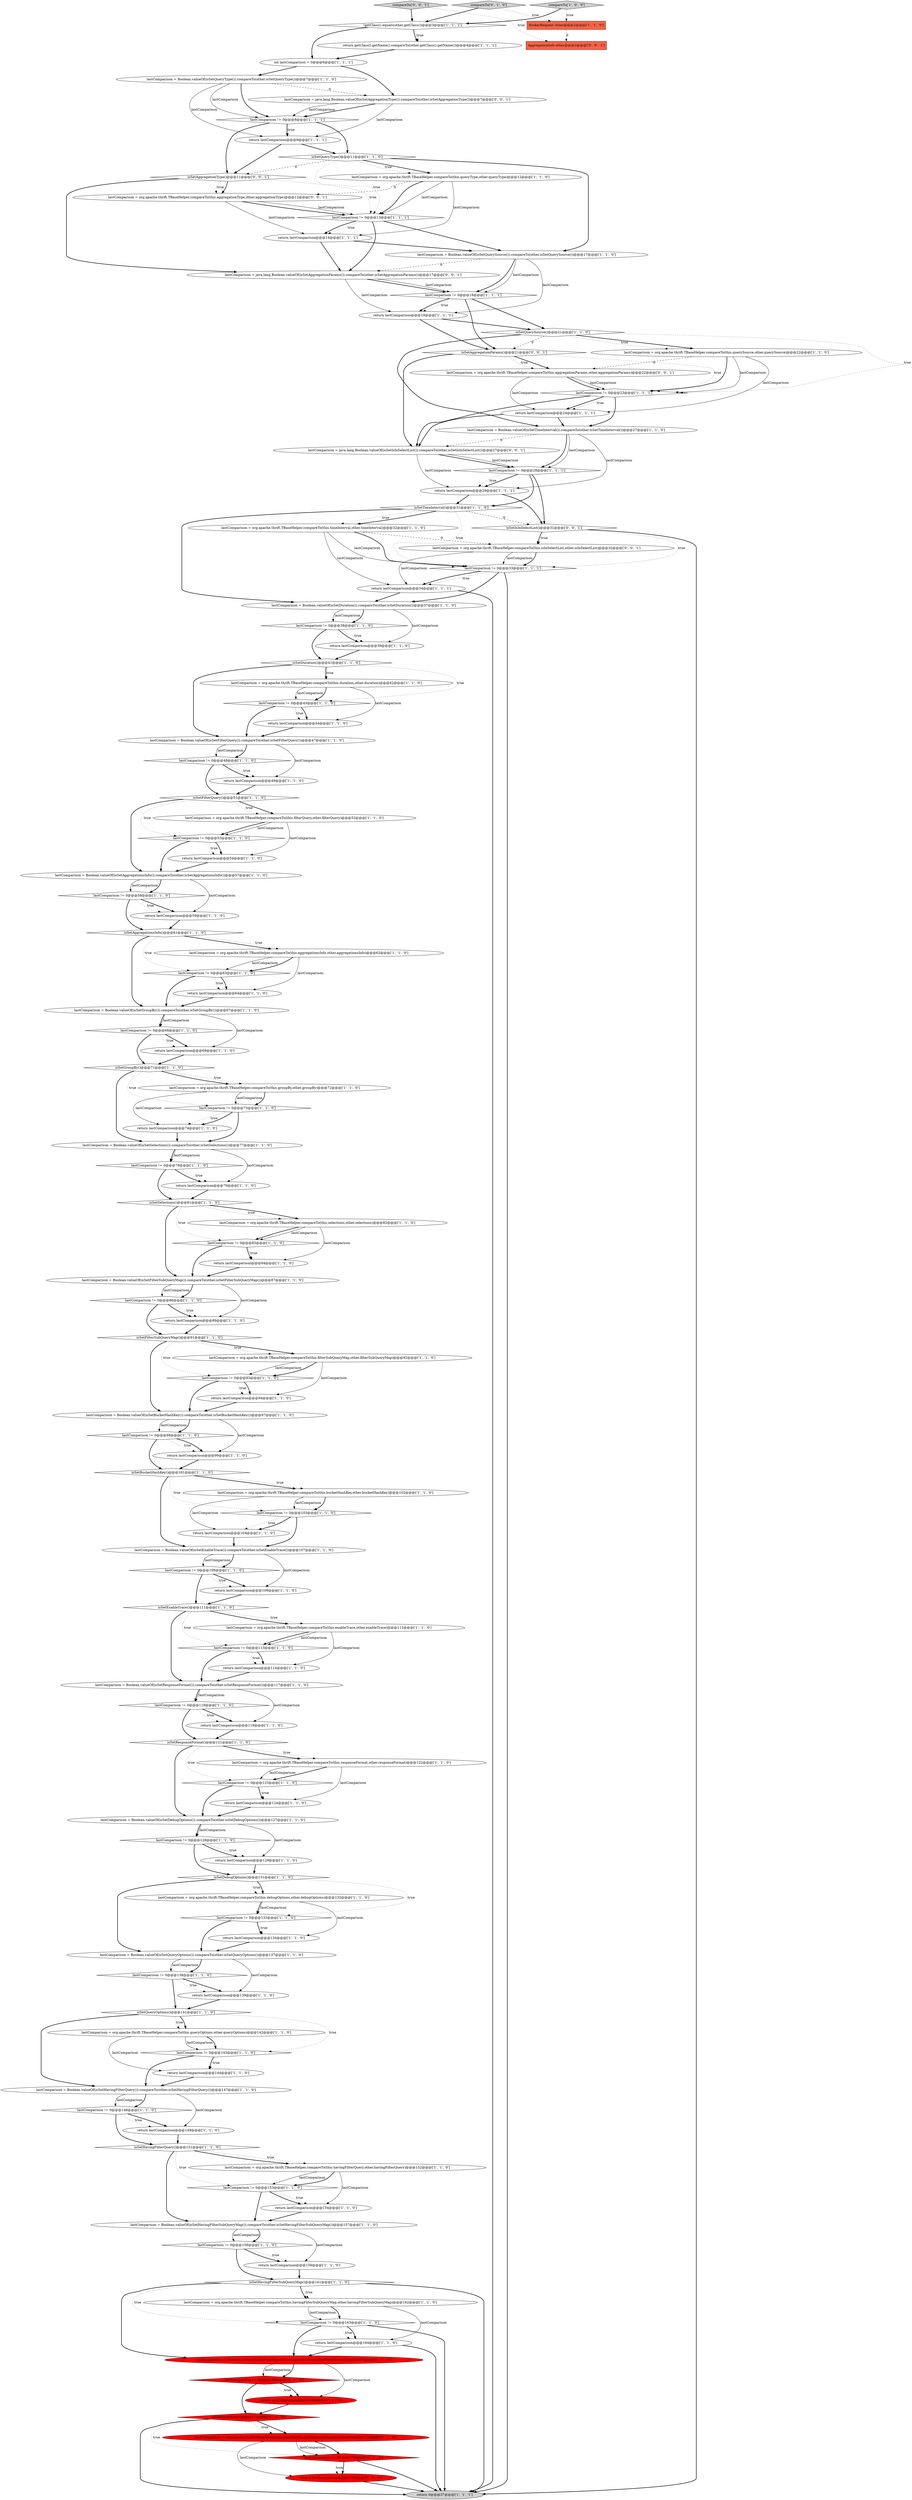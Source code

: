 digraph {
61 [style = filled, label = "!getClass().equals(other.getClass())@@@3@@@['1', '1', '1']", fillcolor = white, shape = diamond image = "AAA0AAABBB1BBB"];
73 [style = filled, label = "isSetAggregationsInfo()@@@61@@@['1', '1', '0']", fillcolor = white, shape = diamond image = "AAA0AAABBB1BBB"];
91 [style = filled, label = "lastComparison = Boolean.valueOf(isSetQueryType()).compareTo(other.isSetQueryType())@@@7@@@['1', '1', '0']", fillcolor = white, shape = ellipse image = "AAA0AAABBB1BBB"];
124 [style = filled, label = "lastComparison != 0@@@168@@@['0', '1', '0']", fillcolor = red, shape = diamond image = "AAA1AAABBB2BBB"];
27 [style = filled, label = "lastComparison = Boolean.valueOf(isSetDebugOptions()).compareTo(other.isSetDebugOptions())@@@127@@@['1', '1', '0']", fillcolor = white, shape = ellipse image = "AAA0AAABBB1BBB"];
1 [style = filled, label = "return lastComparison@@@99@@@['1', '1', '0']", fillcolor = white, shape = ellipse image = "AAA0AAABBB1BBB"];
129 [style = filled, label = "lastComparison = org.apache.thrift.TBaseHelper.compareTo(this.aggregationParams,other.aggregationParams)@@@22@@@['0', '0', '1']", fillcolor = white, shape = ellipse image = "AAA0AAABBB3BBB"];
0 [style = filled, label = "return lastComparison@@@44@@@['1', '1', '0']", fillcolor = white, shape = ellipse image = "AAA0AAABBB1BBB"];
105 [style = filled, label = "return lastComparison@@@124@@@['1', '1', '0']", fillcolor = white, shape = ellipse image = "AAA0AAABBB1BBB"];
29 [style = filled, label = "lastComparison = org.apache.thrift.TBaseHelper.compareTo(this.havingFilterQuery,other.havingFilterQuery)@@@152@@@['1', '1', '0']", fillcolor = white, shape = ellipse image = "AAA0AAABBB1BBB"];
6 [style = filled, label = "return lastComparison@@@64@@@['1', '1', '0']", fillcolor = white, shape = ellipse image = "AAA0AAABBB1BBB"];
55 [style = filled, label = "lastComparison = Boolean.valueOf(isSetHavingFilterQuery()).compareTo(other.isSetHavingFilterQuery())@@@147@@@['1', '1', '0']", fillcolor = white, shape = ellipse image = "AAA0AAABBB1BBB"];
111 [style = filled, label = "return lastComparison@@@114@@@['1', '1', '0']", fillcolor = white, shape = ellipse image = "AAA0AAABBB1BBB"];
79 [style = filled, label = "isSetEnableTrace()@@@111@@@['1', '1', '0']", fillcolor = white, shape = diamond image = "AAA0AAABBB1BBB"];
76 [style = filled, label = "lastComparison != 0@@@123@@@['1', '1', '0']", fillcolor = white, shape = diamond image = "AAA0AAABBB1BBB"];
78 [style = filled, label = "lastComparison = org.apache.thrift.TBaseHelper.compareTo(this.enableTrace,other.enableTrace)@@@112@@@['1', '1', '0']", fillcolor = white, shape = ellipse image = "AAA0AAABBB1BBB"];
32 [style = filled, label = "return lastComparison@@@29@@@['1', '1', '1']", fillcolor = white, shape = ellipse image = "AAA0AAABBB1BBB"];
39 [style = filled, label = "return lastComparison@@@14@@@['1', '1', '1']", fillcolor = white, shape = ellipse image = "AAA0AAABBB1BBB"];
72 [style = filled, label = "return lastComparison@@@134@@@['1', '1', '0']", fillcolor = white, shape = ellipse image = "AAA0AAABBB1BBB"];
57 [style = filled, label = "return lastComparison@@@54@@@['1', '1', '0']", fillcolor = white, shape = ellipse image = "AAA0AAABBB1BBB"];
58 [style = filled, label = "return lastComparison@@@154@@@['1', '1', '0']", fillcolor = white, shape = ellipse image = "AAA0AAABBB1BBB"];
90 [style = filled, label = "return 0@@@37@@@['1', '1', '1']", fillcolor = lightgray, shape = ellipse image = "AAA0AAABBB1BBB"];
66 [style = filled, label = "lastComparison = Boolean.valueOf(isSetHavingFilterSubQueryMap()).compareTo(other.isSetHavingFilterSubQueryMap())@@@157@@@['1', '1', '0']", fillcolor = white, shape = ellipse image = "AAA0AAABBB1BBB"];
100 [style = filled, label = "compareTo['1', '0', '0']", fillcolor = lightgray, shape = diamond image = "AAA0AAABBB1BBB"];
10 [style = filled, label = "lastComparison = org.apache.thrift.TBaseHelper.compareTo(this.filterQuery,other.filterQuery)@@@52@@@['1', '1', '0']", fillcolor = white, shape = ellipse image = "AAA0AAABBB1BBB"];
96 [style = filled, label = "isSetFilterQuery()@@@51@@@['1', '1', '0']", fillcolor = white, shape = diamond image = "AAA0AAABBB1BBB"];
86 [style = filled, label = "isSetDebugOptions()@@@131@@@['1', '1', '0']", fillcolor = white, shape = diamond image = "AAA0AAABBB1BBB"];
14 [style = filled, label = "isSetBucketHashKey()@@@101@@@['1', '1', '0']", fillcolor = white, shape = diamond image = "AAA0AAABBB1BBB"];
87 [style = filled, label = "lastComparison = org.apache.thrift.TBaseHelper.compareTo(this.queryOptions,other.queryOptions)@@@142@@@['1', '1', '0']", fillcolor = white, shape = ellipse image = "AAA0AAABBB1BBB"];
26 [style = filled, label = "isSetQueryOptions()@@@141@@@['1', '1', '0']", fillcolor = white, shape = diamond image = "AAA0AAABBB1BBB"];
7 [style = filled, label = "lastComparison = Boolean.valueOf(isSetGroupBy()).compareTo(other.isSetGroupBy())@@@67@@@['1', '1', '0']", fillcolor = white, shape = ellipse image = "AAA0AAABBB1BBB"];
36 [style = filled, label = "lastComparison != 0@@@118@@@['1', '1', '0']", fillcolor = white, shape = diamond image = "AAA0AAABBB1BBB"];
106 [style = filled, label = "lastComparison != 0@@@163@@@['1', '1', '0']", fillcolor = white, shape = diamond image = "AAA0AAABBB1BBB"];
117 [style = filled, label = "isSetQueryType()@@@11@@@['1', '1', '0']", fillcolor = white, shape = diamond image = "AAA0AAABBB1BBB"];
51 [style = filled, label = "lastComparison != 0@@@48@@@['1', '1', '0']", fillcolor = white, shape = diamond image = "AAA0AAABBB1BBB"];
23 [style = filled, label = "lastComparison = org.apache.thrift.TBaseHelper.compareTo(this.querySource,other.querySource)@@@22@@@['1', '1', '0']", fillcolor = white, shape = ellipse image = "AAA0AAABBB1BBB"];
53 [style = filled, label = "lastComparison != 0@@@148@@@['1', '1', '0']", fillcolor = white, shape = diamond image = "AAA0AAABBB1BBB"];
68 [style = filled, label = "lastComparison != 0@@@73@@@['1', '1', '0']", fillcolor = white, shape = diamond image = "AAA0AAABBB1BBB"];
99 [style = filled, label = "return lastComparison@@@129@@@['1', '1', '0']", fillcolor = white, shape = ellipse image = "AAA0AAABBB1BBB"];
128 [style = filled, label = "isSetIsInSelectList()@@@31@@@['0', '0', '1']", fillcolor = white, shape = diamond image = "AAA0AAABBB3BBB"];
134 [style = filled, label = "isSetAggregationType()@@@11@@@['0', '0', '1']", fillcolor = white, shape = diamond image = "AAA0AAABBB3BBB"];
126 [style = filled, label = "isSetAggregationParams()@@@21@@@['0', '0', '1']", fillcolor = white, shape = diamond image = "AAA0AAABBB3BBB"];
37 [style = filled, label = "lastComparison = org.apache.thrift.TBaseHelper.compareTo(this.havingFilterSubQueryMap,other.havingFilterSubQueryMap)@@@162@@@['1', '1', '0']", fillcolor = white, shape = ellipse image = "AAA0AAABBB1BBB"];
130 [style = filled, label = "lastComparison = org.apache.thrift.TBaseHelper.compareTo(this.isInSelectList,other.isInSelectList)@@@32@@@['0', '0', '1']", fillcolor = white, shape = ellipse image = "AAA0AAABBB3BBB"];
12 [style = filled, label = "lastComparison != 0@@@103@@@['1', '1', '0']", fillcolor = white, shape = diamond image = "AAA0AAABBB1BBB"];
28 [style = filled, label = "return lastComparison@@@144@@@['1', '1', '0']", fillcolor = white, shape = ellipse image = "AAA0AAABBB1BBB"];
33 [style = filled, label = "isSetSelections()@@@81@@@['1', '1', '0']", fillcolor = white, shape = diamond image = "AAA0AAABBB1BBB"];
125 [style = filled, label = "lastComparison != 0@@@173@@@['0', '1', '0']", fillcolor = red, shape = diamond image = "AAA1AAABBB2BBB"];
2 [style = filled, label = "lastComparison = Boolean.valueOf(isSetSelections()).compareTo(other.isSetSelections())@@@77@@@['1', '1', '0']", fillcolor = white, shape = ellipse image = "AAA0AAABBB1BBB"];
93 [style = filled, label = "return lastComparison@@@34@@@['1', '1', '1']", fillcolor = white, shape = ellipse image = "AAA0AAABBB1BBB"];
85 [style = filled, label = "return lastComparison@@@104@@@['1', '1', '0']", fillcolor = white, shape = ellipse image = "AAA0AAABBB1BBB"];
114 [style = filled, label = "lastComparison = org.apache.thrift.TBaseHelper.compareTo(this.bucketHashKey,other.bucketHashKey)@@@102@@@['1', '1', '0']", fillcolor = white, shape = ellipse image = "AAA0AAABBB1BBB"];
35 [style = filled, label = "lastComparison != 0@@@88@@@['1', '1', '0']", fillcolor = white, shape = diamond image = "AAA0AAABBB1BBB"];
131 [style = filled, label = "lastComparison = java.lang.Boolean.valueOf(isSetAggregationType()).compareTo(other.isSetAggregationType())@@@7@@@['0', '0', '1']", fillcolor = white, shape = ellipse image = "AAA0AAABBB3BBB"];
123 [style = filled, label = "return lastComparison@@@169@@@['0', '1', '0']", fillcolor = red, shape = ellipse image = "AAA1AAABBB2BBB"];
24 [style = filled, label = "lastComparison = Boolean.valueOf(isSetAggregationsInfo()).compareTo(other.isSetAggregationsInfo())@@@57@@@['1', '1', '0']", fillcolor = white, shape = ellipse image = "AAA0AAABBB1BBB"];
95 [style = filled, label = "lastComparison != 0@@@133@@@['1', '1', '0']", fillcolor = white, shape = diamond image = "AAA0AAABBB1BBB"];
98 [style = filled, label = "isSetTimeInterval()@@@31@@@['1', '1', '0']", fillcolor = white, shape = diamond image = "AAA0AAABBB1BBB"];
41 [style = filled, label = "return lastComparison@@@149@@@['1', '1', '0']", fillcolor = white, shape = ellipse image = "AAA0AAABBB1BBB"];
127 [style = filled, label = "lastComparison = java.lang.Boolean.valueOf(isSetIsInSelectList()).compareTo(other.isSetIsInSelectList())@@@27@@@['0', '0', '1']", fillcolor = white, shape = ellipse image = "AAA0AAABBB3BBB"];
77 [style = filled, label = "return lastComparison@@@69@@@['1', '1', '0']", fillcolor = white, shape = ellipse image = "AAA0AAABBB1BBB"];
16 [style = filled, label = "isSetHavingFilterSubQueryMap()@@@161@@@['1', '1', '0']", fillcolor = white, shape = diamond image = "AAA0AAABBB1BBB"];
46 [style = filled, label = "lastComparison = Boolean.valueOf(isSetResponseFormat()).compareTo(other.isSetResponseFormat())@@@117@@@['1', '1', '0']", fillcolor = white, shape = ellipse image = "AAA0AAABBB1BBB"];
43 [style = filled, label = "lastComparison != 0@@@43@@@['1', '1', '0']", fillcolor = white, shape = diamond image = "AAA0AAABBB1BBB"];
94 [style = filled, label = "lastComparison = Boolean.valueOf(isSetTimeInterval()).compareTo(other.isSetTimeInterval())@@@27@@@['1', '1', '0']", fillcolor = white, shape = ellipse image = "AAA0AAABBB1BBB"];
132 [style = filled, label = "lastComparison = java.lang.Boolean.valueOf(isSetAggregationParams()).compareTo(other.isSetAggregationParams())@@@17@@@['0', '0', '1']", fillcolor = white, shape = ellipse image = "AAA0AAABBB3BBB"];
30 [style = filled, label = "int lastComparison = 0@@@6@@@['1', '1', '1']", fillcolor = white, shape = ellipse image = "AAA0AAABBB1BBB"];
120 [style = filled, label = "lastComparison = org.apache.thrift.TBaseHelper.compareTo(this.pinotQuery,other.pinotQuery)@@@172@@@['0', '1', '0']", fillcolor = red, shape = ellipse image = "AAA1AAABBB2BBB"];
25 [style = filled, label = "isSetDuration()@@@41@@@['1', '1', '0']", fillcolor = white, shape = diamond image = "AAA0AAABBB1BBB"];
11 [style = filled, label = "lastComparison = org.apache.thrift.TBaseHelper.compareTo(this.timeInterval,other.timeInterval)@@@32@@@['1', '1', '0']", fillcolor = white, shape = ellipse image = "AAA0AAABBB1BBB"];
34 [style = filled, label = "lastComparison != 0@@@63@@@['1', '1', '0']", fillcolor = white, shape = diamond image = "AAA0AAABBB1BBB"];
49 [style = filled, label = "lastComparison != 0@@@158@@@['1', '1', '0']", fillcolor = white, shape = diamond image = "AAA0AAABBB1BBB"];
102 [style = filled, label = "lastComparison != 0@@@13@@@['1', '1', '1']", fillcolor = white, shape = diamond image = "AAA0AAABBB1BBB"];
15 [style = filled, label = "lastComparison != 0@@@58@@@['1', '1', '0']", fillcolor = white, shape = diamond image = "AAA0AAABBB1BBB"];
17 [style = filled, label = "lastComparison != 0@@@128@@@['1', '1', '0']", fillcolor = white, shape = diamond image = "AAA0AAABBB1BBB"];
63 [style = filled, label = "lastComparison != 0@@@138@@@['1', '1', '0']", fillcolor = white, shape = diamond image = "AAA0AAABBB1BBB"];
109 [style = filled, label = "lastComparison = org.apache.thrift.TBaseHelper.compareTo(this.filterSubQueryMap,other.filterSubQueryMap)@@@92@@@['1', '1', '0']", fillcolor = white, shape = ellipse image = "AAA0AAABBB1BBB"];
107 [style = filled, label = "return lastComparison@@@24@@@['1', '1', '1']", fillcolor = white, shape = ellipse image = "AAA0AAABBB1BBB"];
84 [style = filled, label = "return lastComparison@@@94@@@['1', '1', '0']", fillcolor = white, shape = ellipse image = "AAA0AAABBB1BBB"];
45 [style = filled, label = "return lastComparison@@@84@@@['1', '1', '0']", fillcolor = white, shape = ellipse image = "AAA0AAABBB1BBB"];
112 [style = filled, label = "lastComparison != 0@@@68@@@['1', '1', '0']", fillcolor = white, shape = diamond image = "AAA0AAABBB1BBB"];
69 [style = filled, label = "lastComparison != 0@@@18@@@['1', '1', '1']", fillcolor = white, shape = diamond image = "AAA0AAABBB1BBB"];
135 [style = filled, label = "lastComparison = org.apache.thrift.TBaseHelper.compareTo(this.aggregationType,other.aggregationType)@@@12@@@['0', '0', '1']", fillcolor = white, shape = ellipse image = "AAA0AAABBB3BBB"];
60 [style = filled, label = "lastComparison != 0@@@23@@@['1', '1', '1']", fillcolor = white, shape = diamond image = "AAA0AAABBB1BBB"];
133 [style = filled, label = "AggregationInfo other@@@2@@@['0', '0', '1']", fillcolor = tomato, shape = box image = "AAA0AAABBB3BBB"];
3 [style = filled, label = "lastComparison = org.apache.thrift.TBaseHelper.compareTo(this.queryType,other.queryType)@@@12@@@['1', '1', '0']", fillcolor = white, shape = ellipse image = "AAA0AAABBB1BBB"];
92 [style = filled, label = "lastComparison != 0@@@113@@@['1', '1', '0']", fillcolor = white, shape = diamond image = "AAA0AAABBB1BBB"];
9 [style = filled, label = "lastComparison != 0@@@83@@@['1', '1', '0']", fillcolor = white, shape = diamond image = "AAA0AAABBB1BBB"];
38 [style = filled, label = "lastComparison = Boolean.valueOf(isSetFilterSubQueryMap()).compareTo(other.isSetFilterSubQueryMap())@@@87@@@['1', '1', '0']", fillcolor = white, shape = ellipse image = "AAA0AAABBB1BBB"];
82 [style = filled, label = "return lastComparison@@@119@@@['1', '1', '0']", fillcolor = white, shape = ellipse image = "AAA0AAABBB1BBB"];
67 [style = filled, label = "return lastComparison@@@49@@@['1', '1', '0']", fillcolor = white, shape = ellipse image = "AAA0AAABBB1BBB"];
110 [style = filled, label = "lastComparison = org.apache.thrift.TBaseHelper.compareTo(this.debugOptions,other.debugOptions)@@@132@@@['1', '1', '0']", fillcolor = white, shape = ellipse image = "AAA0AAABBB1BBB"];
42 [style = filled, label = "return lastComparison@@@74@@@['1', '1', '0']", fillcolor = white, shape = ellipse image = "AAA0AAABBB1BBB"];
48 [style = filled, label = "lastComparison != 0@@@108@@@['1', '1', '0']", fillcolor = white, shape = diamond image = "AAA0AAABBB1BBB"];
65 [style = filled, label = "lastComparison = Boolean.valueOf(isSetQueryOptions()).compareTo(other.isSetQueryOptions())@@@137@@@['1', '1', '0']", fillcolor = white, shape = ellipse image = "AAA0AAABBB1BBB"];
97 [style = filled, label = "lastComparison != 0@@@98@@@['1', '1', '0']", fillcolor = white, shape = diamond image = "AAA0AAABBB1BBB"];
113 [style = filled, label = "lastComparison != 0@@@93@@@['1', '1', '0']", fillcolor = white, shape = diamond image = "AAA0AAABBB1BBB"];
22 [style = filled, label = "return lastComparison@@@89@@@['1', '1', '0']", fillcolor = white, shape = ellipse image = "AAA0AAABBB1BBB"];
118 [style = filled, label = "return lastComparison@@@174@@@['0', '1', '0']", fillcolor = red, shape = ellipse image = "AAA1AAABBB2BBB"];
74 [style = filled, label = "lastComparison = Boolean.valueOf(isSetBucketHashKey()).compareTo(other.isSetBucketHashKey())@@@97@@@['1', '1', '0']", fillcolor = white, shape = ellipse image = "AAA0AAABBB1BBB"];
81 [style = filled, label = "lastComparison != 0@@@78@@@['1', '1', '0']", fillcolor = white, shape = diamond image = "AAA0AAABBB1BBB"];
83 [style = filled, label = "return getClass().getName().compareTo(other.getClass().getName())@@@4@@@['1', '1', '1']", fillcolor = white, shape = ellipse image = "AAA0AAABBB1BBB"];
70 [style = filled, label = "lastComparison = Boolean.valueOf(isSetFilterQuery()).compareTo(other.isSetFilterQuery())@@@47@@@['1', '1', '0']", fillcolor = white, shape = ellipse image = "AAA0AAABBB1BBB"];
122 [style = filled, label = "lastComparison = Boolean.valueOf(isSetPinotQuery()).compareTo(other.isSetPinotQuery())@@@167@@@['0', '1', '0']", fillcolor = red, shape = ellipse image = "AAA1AAABBB2BBB"];
50 [style = filled, label = "return lastComparison@@@79@@@['1', '1', '0']", fillcolor = white, shape = ellipse image = "AAA0AAABBB1BBB"];
115 [style = filled, label = "return lastComparison@@@9@@@['1', '1', '1']", fillcolor = white, shape = ellipse image = "AAA0AAABBB1BBB"];
104 [style = filled, label = "lastComparison != 0@@@28@@@['1', '1', '1']", fillcolor = white, shape = diamond image = "AAA0AAABBB1BBB"];
88 [style = filled, label = "isSetQuerySource()@@@21@@@['1', '1', '0']", fillcolor = white, shape = diamond image = "AAA0AAABBB1BBB"];
13 [style = filled, label = "isSetFilterSubQueryMap()@@@91@@@['1', '1', '0']", fillcolor = white, shape = diamond image = "AAA0AAABBB1BBB"];
20 [style = filled, label = "return lastComparison@@@19@@@['1', '1', '1']", fillcolor = white, shape = ellipse image = "AAA0AAABBB1BBB"];
80 [style = filled, label = "lastComparison != 0@@@38@@@['1', '1', '0']", fillcolor = white, shape = diamond image = "AAA0AAABBB1BBB"];
108 [style = filled, label = "lastComparison = org.apache.thrift.TBaseHelper.compareTo(this.groupBy,other.groupBy)@@@72@@@['1', '1', '0']", fillcolor = white, shape = ellipse image = "AAA0AAABBB1BBB"];
103 [style = filled, label = "lastComparison != 0@@@153@@@['1', '1', '0']", fillcolor = white, shape = diamond image = "AAA0AAABBB1BBB"];
47 [style = filled, label = "return lastComparison@@@109@@@['1', '1', '0']", fillcolor = white, shape = ellipse image = "AAA0AAABBB1BBB"];
18 [style = filled, label = "isSetGroupBy()@@@71@@@['1', '1', '0']", fillcolor = white, shape = diamond image = "AAA0AAABBB1BBB"];
56 [style = filled, label = "isSetHavingFilterQuery()@@@151@@@['1', '1', '0']", fillcolor = white, shape = diamond image = "AAA0AAABBB1BBB"];
62 [style = filled, label = "lastComparison = org.apache.thrift.TBaseHelper.compareTo(this.selections,other.selections)@@@82@@@['1', '1', '0']", fillcolor = white, shape = ellipse image = "AAA0AAABBB1BBB"];
121 [style = filled, label = "isSetPinotQuery()@@@171@@@['0', '1', '0']", fillcolor = red, shape = diamond image = "AAA1AAABBB2BBB"];
101 [style = filled, label = "lastComparison = org.apache.thrift.TBaseHelper.compareTo(this.duration,other.duration)@@@42@@@['1', '1', '0']", fillcolor = white, shape = ellipse image = "AAA0AAABBB1BBB"];
4 [style = filled, label = "lastComparison = org.apache.thrift.TBaseHelper.compareTo(this.responseFormat,other.responseFormat)@@@122@@@['1', '1', '0']", fillcolor = white, shape = ellipse image = "AAA0AAABBB1BBB"];
8 [style = filled, label = "return lastComparison@@@39@@@['1', '1', '0']", fillcolor = white, shape = ellipse image = "AAA0AAABBB1BBB"];
40 [style = filled, label = "lastComparison = Boolean.valueOf(isSetEnableTrace()).compareTo(other.isSetEnableTrace())@@@107@@@['1', '1', '0']", fillcolor = white, shape = ellipse image = "AAA0AAABBB1BBB"];
21 [style = filled, label = "BrokerRequest other@@@2@@@['1', '1', '0']", fillcolor = tomato, shape = box image = "AAA0AAABBB1BBB"];
116 [style = filled, label = "lastComparison != 0@@@53@@@['1', '1', '0']", fillcolor = white, shape = diamond image = "AAA0AAABBB1BBB"];
59 [style = filled, label = "lastComparison = Boolean.valueOf(isSetDuration()).compareTo(other.isSetDuration())@@@37@@@['1', '1', '0']", fillcolor = white, shape = ellipse image = "AAA0AAABBB1BBB"];
44 [style = filled, label = "lastComparison = org.apache.thrift.TBaseHelper.compareTo(this.aggregationsInfo,other.aggregationsInfo)@@@62@@@['1', '1', '0']", fillcolor = white, shape = ellipse image = "AAA0AAABBB1BBB"];
52 [style = filled, label = "return lastComparison@@@159@@@['1', '1', '0']", fillcolor = white, shape = ellipse image = "AAA0AAABBB1BBB"];
75 [style = filled, label = "return lastComparison@@@139@@@['1', '1', '0']", fillcolor = white, shape = ellipse image = "AAA0AAABBB1BBB"];
71 [style = filled, label = "lastComparison != 0@@@33@@@['1', '1', '1']", fillcolor = white, shape = diamond image = "AAA0AAABBB1BBB"];
5 [style = filled, label = "lastComparison != 0@@@8@@@['1', '1', '1']", fillcolor = white, shape = diamond image = "AAA0AAABBB1BBB"];
119 [style = filled, label = "compareTo['0', '1', '0']", fillcolor = lightgray, shape = diamond image = "AAA0AAABBB2BBB"];
19 [style = filled, label = "lastComparison != 0@@@143@@@['1', '1', '0']", fillcolor = white, shape = diamond image = "AAA0AAABBB1BBB"];
89 [style = filled, label = "isSetResponseFormat()@@@121@@@['1', '1', '0']", fillcolor = white, shape = diamond image = "AAA0AAABBB1BBB"];
64 [style = filled, label = "lastComparison = Boolean.valueOf(isSetQuerySource()).compareTo(other.isSetQuerySource())@@@17@@@['1', '1', '0']", fillcolor = white, shape = ellipse image = "AAA0AAABBB1BBB"];
54 [style = filled, label = "return lastComparison@@@59@@@['1', '1', '0']", fillcolor = white, shape = ellipse image = "AAA0AAABBB1BBB"];
31 [style = filled, label = "return lastComparison@@@164@@@['1', '1', '0']", fillcolor = white, shape = ellipse image = "AAA0AAABBB1BBB"];
136 [style = filled, label = "compareTo['0', '0', '1']", fillcolor = lightgray, shape = diamond image = "AAA0AAABBB3BBB"];
65->63 [style = solid, label="lastComparison"];
80->25 [style = bold, label=""];
61->30 [style = bold, label=""];
38->22 [style = solid, label="lastComparison"];
129->107 [style = solid, label="lastComparison"];
15->54 [style = bold, label=""];
31->122 [style = bold, label=""];
91->115 [style = solid, label="lastComparison"];
69->20 [style = dotted, label="true"];
36->82 [style = bold, label=""];
104->98 [style = bold, label=""];
80->8 [style = dotted, label="true"];
45->38 [style = bold, label=""];
53->41 [style = bold, label=""];
96->10 [style = bold, label=""];
130->71 [style = solid, label="lastComparison"];
134->135 [style = bold, label=""];
106->122 [style = bold, label=""];
9->38 [style = bold, label=""];
25->101 [style = bold, label=""];
120->125 [style = bold, label=""];
43->70 [style = bold, label=""];
117->3 [style = bold, label=""];
101->43 [style = solid, label="lastComparison"];
46->36 [style = bold, label=""];
59->8 [style = solid, label="lastComparison"];
106->31 [style = dotted, label="true"];
62->45 [style = solid, label="lastComparison"];
100->61 [style = bold, label=""];
128->130 [style = bold, label=""];
94->32 [style = solid, label="lastComparison"];
114->12 [style = bold, label=""];
112->18 [style = bold, label=""];
108->68 [style = solid, label="lastComparison"];
55->53 [style = solid, label="lastComparison"];
12->85 [style = dotted, label="true"];
107->127 [style = bold, label=""];
64->20 [style = solid, label="lastComparison"];
71->90 [style = bold, label=""];
73->7 [style = bold, label=""];
74->97 [style = solid, label="lastComparison"];
56->29 [style = dotted, label="true"];
33->9 [style = dotted, label="true"];
37->106 [style = bold, label=""];
73->44 [style = bold, label=""];
2->50 [style = solid, label="lastComparison"];
29->58 [style = solid, label="lastComparison"];
108->42 [style = solid, label="lastComparison"];
58->66 [style = bold, label=""];
10->57 [style = solid, label="lastComparison"];
72->65 [style = bold, label=""];
125->118 [style = dotted, label="true"];
92->111 [style = bold, label=""];
13->113 [style = dotted, label="true"];
27->99 [style = solid, label="lastComparison"];
122->123 [style = solid, label="lastComparison"];
25->43 [style = dotted, label="true"];
107->94 [style = bold, label=""];
94->104 [style = bold, label=""];
55->41 [style = solid, label="lastComparison"];
65->63 [style = bold, label=""];
44->34 [style = solid, label="lastComparison"];
38->35 [style = solid, label="lastComparison"];
95->72 [style = dotted, label="true"];
66->49 [style = solid, label="lastComparison"];
114->85 [style = solid, label="lastComparison"];
124->123 [style = dotted, label="true"];
2->81 [style = bold, label=""];
74->97 [style = bold, label=""];
126->129 [style = bold, label=""];
92->46 [style = bold, label=""];
70->67 [style = solid, label="lastComparison"];
48->47 [style = bold, label=""];
3->135 [style = dashed, label="0"];
68->2 [style = bold, label=""];
100->21 [style = dotted, label="true"];
127->32 [style = solid, label="lastComparison"];
136->133 [style = dotted, label="true"];
35->13 [style = bold, label=""];
48->79 [style = bold, label=""];
14->40 [style = bold, label=""];
117->64 [style = bold, label=""];
15->73 [style = bold, label=""];
16->122 [style = bold, label=""];
89->4 [style = dotted, label="true"];
87->28 [style = solid, label="lastComparison"];
56->29 [style = bold, label=""];
67->96 [style = bold, label=""];
16->37 [style = bold, label=""];
19->55 [style = bold, label=""];
11->130 [style = dashed, label="0"];
16->90 [style = bold, label=""];
26->19 [style = dotted, label="true"];
26->87 [style = dotted, label="true"];
95->65 [style = bold, label=""];
135->39 [style = solid, label="lastComparison"];
117->102 [style = dotted, label="true"];
128->71 [style = dotted, label="true"];
99->86 [style = bold, label=""];
126->127 [style = bold, label=""];
13->109 [style = bold, label=""];
103->58 [style = dotted, label="true"];
29->103 [style = solid, label="lastComparison"];
43->0 [style = bold, label=""];
2->81 [style = solid, label="lastComparison"];
35->22 [style = dotted, label="true"];
28->55 [style = bold, label=""];
22->13 [style = bold, label=""];
30->91 [style = bold, label=""];
0->70 [style = bold, label=""];
14->12 [style = dotted, label="true"];
89->76 [style = dotted, label="true"];
64->132 [style = dashed, label="0"];
51->96 [style = bold, label=""];
98->128 [style = dashed, label="0"];
115->117 [style = bold, label=""];
97->1 [style = dotted, label="true"];
104->32 [style = bold, label=""];
102->39 [style = dotted, label="true"];
86->110 [style = dotted, label="true"];
131->5 [style = bold, label=""];
33->62 [style = dotted, label="true"];
121->125 [style = dotted, label="true"];
24->15 [style = solid, label="lastComparison"];
102->132 [style = bold, label=""];
136->61 [style = bold, label=""];
48->47 [style = dotted, label="true"];
124->123 [style = bold, label=""];
43->0 [style = dotted, label="true"];
68->42 [style = dotted, label="true"];
51->67 [style = dotted, label="true"];
113->84 [style = bold, label=""];
87->19 [style = solid, label="lastComparison"];
105->27 [style = bold, label=""];
60->107 [style = bold, label=""];
119->21 [style = dotted, label="true"];
86->65 [style = bold, label=""];
66->49 [style = bold, label=""];
130->71 [style = bold, label=""];
89->27 [style = bold, label=""];
82->89 [style = bold, label=""];
116->24 [style = bold, label=""];
127->104 [style = bold, label=""];
109->113 [style = solid, label="lastComparison"];
74->1 [style = solid, label="lastComparison"];
89->4 [style = bold, label=""];
25->101 [style = dotted, label="true"];
5->134 [style = bold, label=""];
63->26 [style = bold, label=""];
80->8 [style = bold, label=""];
79->78 [style = dotted, label="true"];
94->127 [style = dashed, label="0"];
86->95 [style = dotted, label="true"];
40->47 [style = solid, label="lastComparison"];
47->79 [style = bold, label=""];
91->5 [style = solid, label="lastComparison"];
26->55 [style = bold, label=""];
112->77 [style = bold, label=""];
19->28 [style = dotted, label="true"];
32->128 [style = bold, label=""];
60->107 [style = dotted, label="true"];
49->52 [style = dotted, label="true"];
52->16 [style = bold, label=""];
9->45 [style = dotted, label="true"];
126->60 [style = dotted, label="true"];
117->3 [style = dotted, label="true"];
4->105 [style = solid, label="lastComparison"];
7->77 [style = solid, label="lastComparison"];
11->71 [style = solid, label="lastComparison"];
88->126 [style = dashed, label="0"];
24->15 [style = bold, label=""];
37->106 [style = solid, label="lastComparison"];
33->62 [style = bold, label=""];
7->112 [style = solid, label="lastComparison"];
66->52 [style = solid, label="lastComparison"];
26->87 [style = bold, label=""];
64->69 [style = bold, label=""];
10->116 [style = bold, label=""];
41->56 [style = bold, label=""];
27->17 [style = solid, label="lastComparison"];
18->2 [style = bold, label=""];
61->83 [style = dotted, label="true"];
106->90 [style = bold, label=""];
17->99 [style = dotted, label="true"];
70->51 [style = solid, label="lastComparison"];
12->85 [style = bold, label=""];
97->1 [style = bold, label=""];
13->109 [style = dotted, label="true"];
17->99 [style = bold, label=""];
86->110 [style = bold, label=""];
132->69 [style = bold, label=""];
34->6 [style = bold, label=""];
131->5 [style = solid, label="lastComparison"];
125->90 [style = bold, label=""];
34->6 [style = dotted, label="true"];
17->86 [style = bold, label=""];
1->14 [style = bold, label=""];
39->132 [style = bold, label=""];
121->90 [style = bold, label=""];
23->60 [style = solid, label="lastComparison"];
120->118 [style = solid, label="lastComparison"];
51->67 [style = bold, label=""];
96->24 [style = bold, label=""];
53->41 [style = dotted, label="true"];
134->135 [style = dotted, label="true"];
76->27 [style = bold, label=""];
104->128 [style = bold, label=""];
14->114 [style = bold, label=""];
59->80 [style = solid, label="lastComparison"];
78->92 [style = bold, label=""];
108->68 [style = bold, label=""];
12->40 [style = bold, label=""];
114->12 [style = solid, label="lastComparison"];
62->9 [style = bold, label=""];
46->82 [style = solid, label="lastComparison"];
39->64 [style = bold, label=""];
103->58 [style = bold, label=""];
11->71 [style = bold, label=""];
19->28 [style = bold, label=""];
79->46 [style = bold, label=""];
111->46 [style = bold, label=""];
129->60 [style = solid, label="lastComparison"];
113->74 [style = bold, label=""];
42->2 [style = bold, label=""];
115->134 [style = bold, label=""];
93->90 [style = bold, label=""];
123->121 [style = bold, label=""];
128->130 [style = dotted, label="true"];
61->83 [style = bold, label=""];
69->20 [style = bold, label=""];
119->61 [style = bold, label=""];
21->133 [style = dashed, label="0"];
57->24 [style = bold, label=""];
116->57 [style = bold, label=""];
3->102 [style = bold, label=""];
11->93 [style = solid, label="lastComparison"];
53->56 [style = bold, label=""];
91->5 [style = bold, label=""];
3->39 [style = solid, label="lastComparison"];
118->90 [style = bold, label=""];
46->36 [style = solid, label="lastComparison"];
3->102 [style = solid, label="lastComparison"];
135->102 [style = solid, label="lastComparison"];
96->10 [style = dotted, label="true"];
126->129 [style = dotted, label="true"];
98->59 [style = bold, label=""];
125->118 [style = bold, label=""];
59->80 [style = bold, label=""];
98->11 [style = dotted, label="true"];
15->54 [style = dotted, label="true"];
134->132 [style = bold, label=""];
96->116 [style = dotted, label="true"];
75->26 [style = bold, label=""];
91->131 [style = dashed, label="0"];
78->92 [style = solid, label="lastComparison"];
101->43 [style = bold, label=""];
69->126 [style = bold, label=""];
130->93 [style = solid, label="lastComparison"];
62->9 [style = solid, label="lastComparison"];
84->74 [style = bold, label=""];
20->88 [style = bold, label=""];
78->111 [style = solid, label="lastComparison"];
98->71 [style = dotted, label="true"];
5->117 [style = bold, label=""];
23->129 [style = dashed, label="0"];
127->104 [style = solid, label="lastComparison"];
50->33 [style = bold, label=""];
73->44 [style = dotted, label="true"];
88->23 [style = bold, label=""];
32->98 [style = bold, label=""];
124->121 [style = bold, label=""];
131->115 [style = solid, label="lastComparison"];
98->11 [style = bold, label=""];
16->37 [style = dotted, label="true"];
101->0 [style = solid, label="lastComparison"];
18->108 [style = dotted, label="true"];
102->39 [style = bold, label=""];
120->125 [style = solid, label="lastComparison"];
112->77 [style = dotted, label="true"];
121->120 [style = bold, label=""];
81->50 [style = dotted, label="true"];
34->7 [style = bold, label=""];
60->127 [style = bold, label=""];
18->68 [style = dotted, label="true"];
92->111 [style = dotted, label="true"];
88->60 [style = dotted, label="true"];
68->42 [style = bold, label=""];
14->114 [style = dotted, label="true"];
79->78 [style = bold, label=""];
109->84 [style = solid, label="lastComparison"];
110->95 [style = bold, label=""];
132->20 [style = solid, label="lastComparison"];
33->38 [style = bold, label=""];
20->126 [style = bold, label=""];
71->93 [style = dotted, label="true"];
129->60 [style = bold, label=""];
49->16 [style = bold, label=""];
56->103 [style = dotted, label="true"];
134->102 [style = dotted, label="true"];
36->89 [style = bold, label=""];
30->131 [style = bold, label=""];
128->90 [style = bold, label=""];
70->51 [style = bold, label=""];
5->115 [style = bold, label=""];
5->115 [style = dotted, label="true"];
87->19 [style = bold, label=""];
110->95 [style = solid, label="lastComparison"];
116->57 [style = dotted, label="true"];
27->17 [style = bold, label=""];
63->75 [style = bold, label=""];
60->94 [style = bold, label=""];
37->31 [style = solid, label="lastComparison"];
88->23 [style = dotted, label="true"];
135->102 [style = bold, label=""];
109->113 [style = bold, label=""];
77->18 [style = bold, label=""];
122->124 [style = solid, label="lastComparison"];
4->76 [style = bold, label=""];
106->31 [style = bold, label=""];
122->124 [style = bold, label=""];
97->14 [style = bold, label=""];
71->93 [style = bold, label=""];
69->88 [style = bold, label=""];
44->34 [style = bold, label=""];
7->112 [style = bold, label=""];
83->30 [style = bold, label=""];
132->69 [style = solid, label="lastComparison"];
6->7 [style = bold, label=""];
38->35 [style = bold, label=""];
31->90 [style = bold, label=""];
103->66 [style = bold, label=""];
94->104 [style = solid, label="lastComparison"];
65->75 [style = solid, label="lastComparison"];
54->73 [style = bold, label=""];
18->108 [style = bold, label=""];
25->70 [style = bold, label=""];
102->64 [style = bold, label=""];
76->105 [style = dotted, label="true"];
13->74 [style = bold, label=""];
56->66 [style = bold, label=""];
104->32 [style = dotted, label="true"];
64->69 [style = solid, label="lastComparison"];
24->54 [style = solid, label="lastComparison"];
73->34 [style = dotted, label="true"];
71->59 [style = bold, label=""];
110->72 [style = solid, label="lastComparison"];
40->48 [style = solid, label="lastComparison"];
10->116 [style = solid, label="lastComparison"];
79->92 [style = dotted, label="true"];
36->82 [style = dotted, label="true"];
40->48 [style = bold, label=""];
93->59 [style = bold, label=""];
63->75 [style = dotted, label="true"];
35->22 [style = bold, label=""];
76->105 [style = bold, label=""];
113->84 [style = dotted, label="true"];
117->134 [style = dashed, label="0"];
81->50 [style = bold, label=""];
23->60 [style = bold, label=""];
44->6 [style = solid, label="lastComparison"];
29->103 [style = bold, label=""];
4->76 [style = solid, label="lastComparison"];
88->94 [style = bold, label=""];
49->52 [style = bold, label=""];
85->40 [style = bold, label=""];
9->45 [style = bold, label=""];
55->53 [style = bold, label=""];
23->107 [style = solid, label="lastComparison"];
95->72 [style = bold, label=""];
121->120 [style = dotted, label="true"];
81->33 [style = bold, label=""];
8->25 [style = bold, label=""];
16->106 [style = dotted, label="true"];
}
